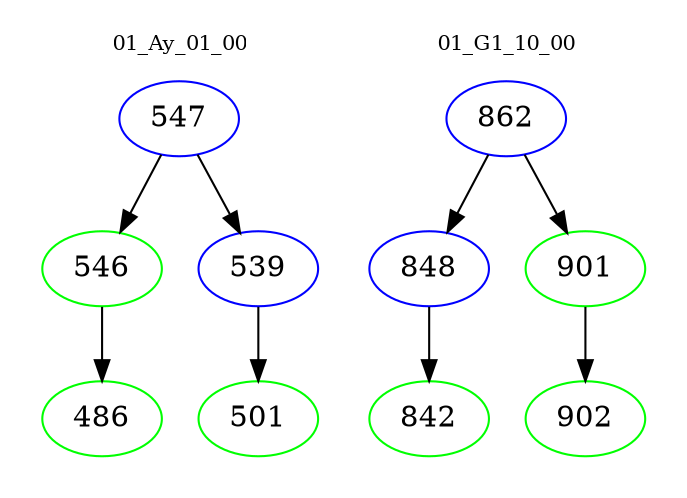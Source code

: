 digraph{
subgraph cluster_0 {
color = white
label = "01_Ay_01_00";
fontsize=10;
T0_547 [label="547", color="blue"]
T0_547 -> T0_546 [color="black"]
T0_546 [label="546", color="green"]
T0_546 -> T0_486 [color="black"]
T0_486 [label="486", color="green"]
T0_547 -> T0_539 [color="black"]
T0_539 [label="539", color="blue"]
T0_539 -> T0_501 [color="black"]
T0_501 [label="501", color="green"]
}
subgraph cluster_1 {
color = white
label = "01_G1_10_00";
fontsize=10;
T1_862 [label="862", color="blue"]
T1_862 -> T1_848 [color="black"]
T1_848 [label="848", color="blue"]
T1_848 -> T1_842 [color="black"]
T1_842 [label="842", color="green"]
T1_862 -> T1_901 [color="black"]
T1_901 [label="901", color="green"]
T1_901 -> T1_902 [color="black"]
T1_902 [label="902", color="green"]
}
}
